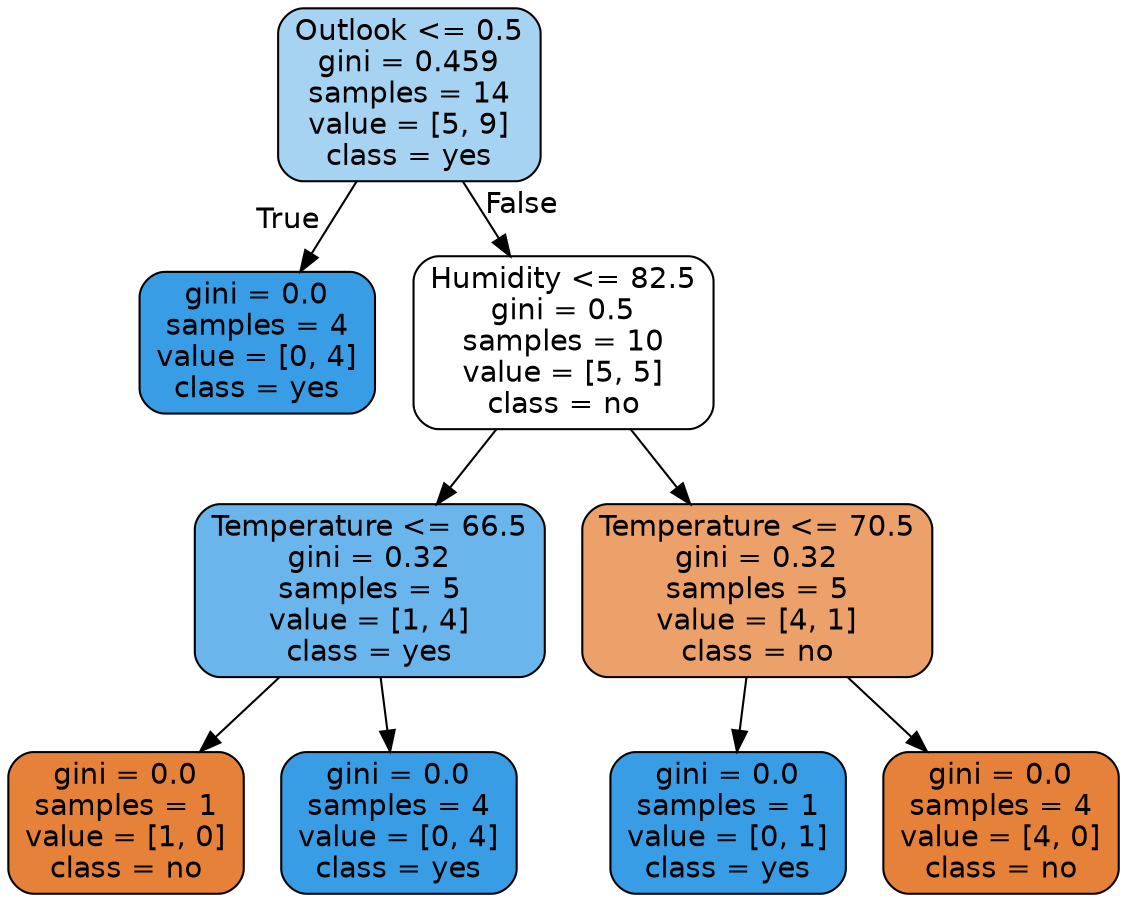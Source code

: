 digraph Tree {
node [shape=box, style="filled, rounded", color="black", fontname=helvetica] ;
edge [fontname=helvetica] ;
0 [label="Outlook <= 0.5\ngini = 0.459\nsamples = 14\nvalue = [5, 9]\nclass = yes", fillcolor="#399de571"] ;
1 [label="gini = 0.0\nsamples = 4\nvalue = [0, 4]\nclass = yes", fillcolor="#399de5ff"] ;
0 -> 1 [labeldistance=2.5, labelangle=45, headlabel="True"] ;
2 [label="Humidity <= 82.5\ngini = 0.5\nsamples = 10\nvalue = [5, 5]\nclass = no", fillcolor="#e5813900"] ;
0 -> 2 [labeldistance=2.5, labelangle=-45, headlabel="False"] ;
3 [label="Temperature <= 66.5\ngini = 0.32\nsamples = 5\nvalue = [1, 4]\nclass = yes", fillcolor="#399de5bf"] ;
2 -> 3 ;
4 [label="gini = 0.0\nsamples = 1\nvalue = [1, 0]\nclass = no", fillcolor="#e58139ff"] ;
3 -> 4 ;
5 [label="gini = 0.0\nsamples = 4\nvalue = [0, 4]\nclass = yes", fillcolor="#399de5ff"] ;
3 -> 5 ;
6 [label="Temperature <= 70.5\ngini = 0.32\nsamples = 5\nvalue = [4, 1]\nclass = no", fillcolor="#e58139bf"] ;
2 -> 6 ;
7 [label="gini = 0.0\nsamples = 1\nvalue = [0, 1]\nclass = yes", fillcolor="#399de5ff"] ;
6 -> 7 ;
8 [label="gini = 0.0\nsamples = 4\nvalue = [4, 0]\nclass = no", fillcolor="#e58139ff"] ;
6 -> 8 ;
}